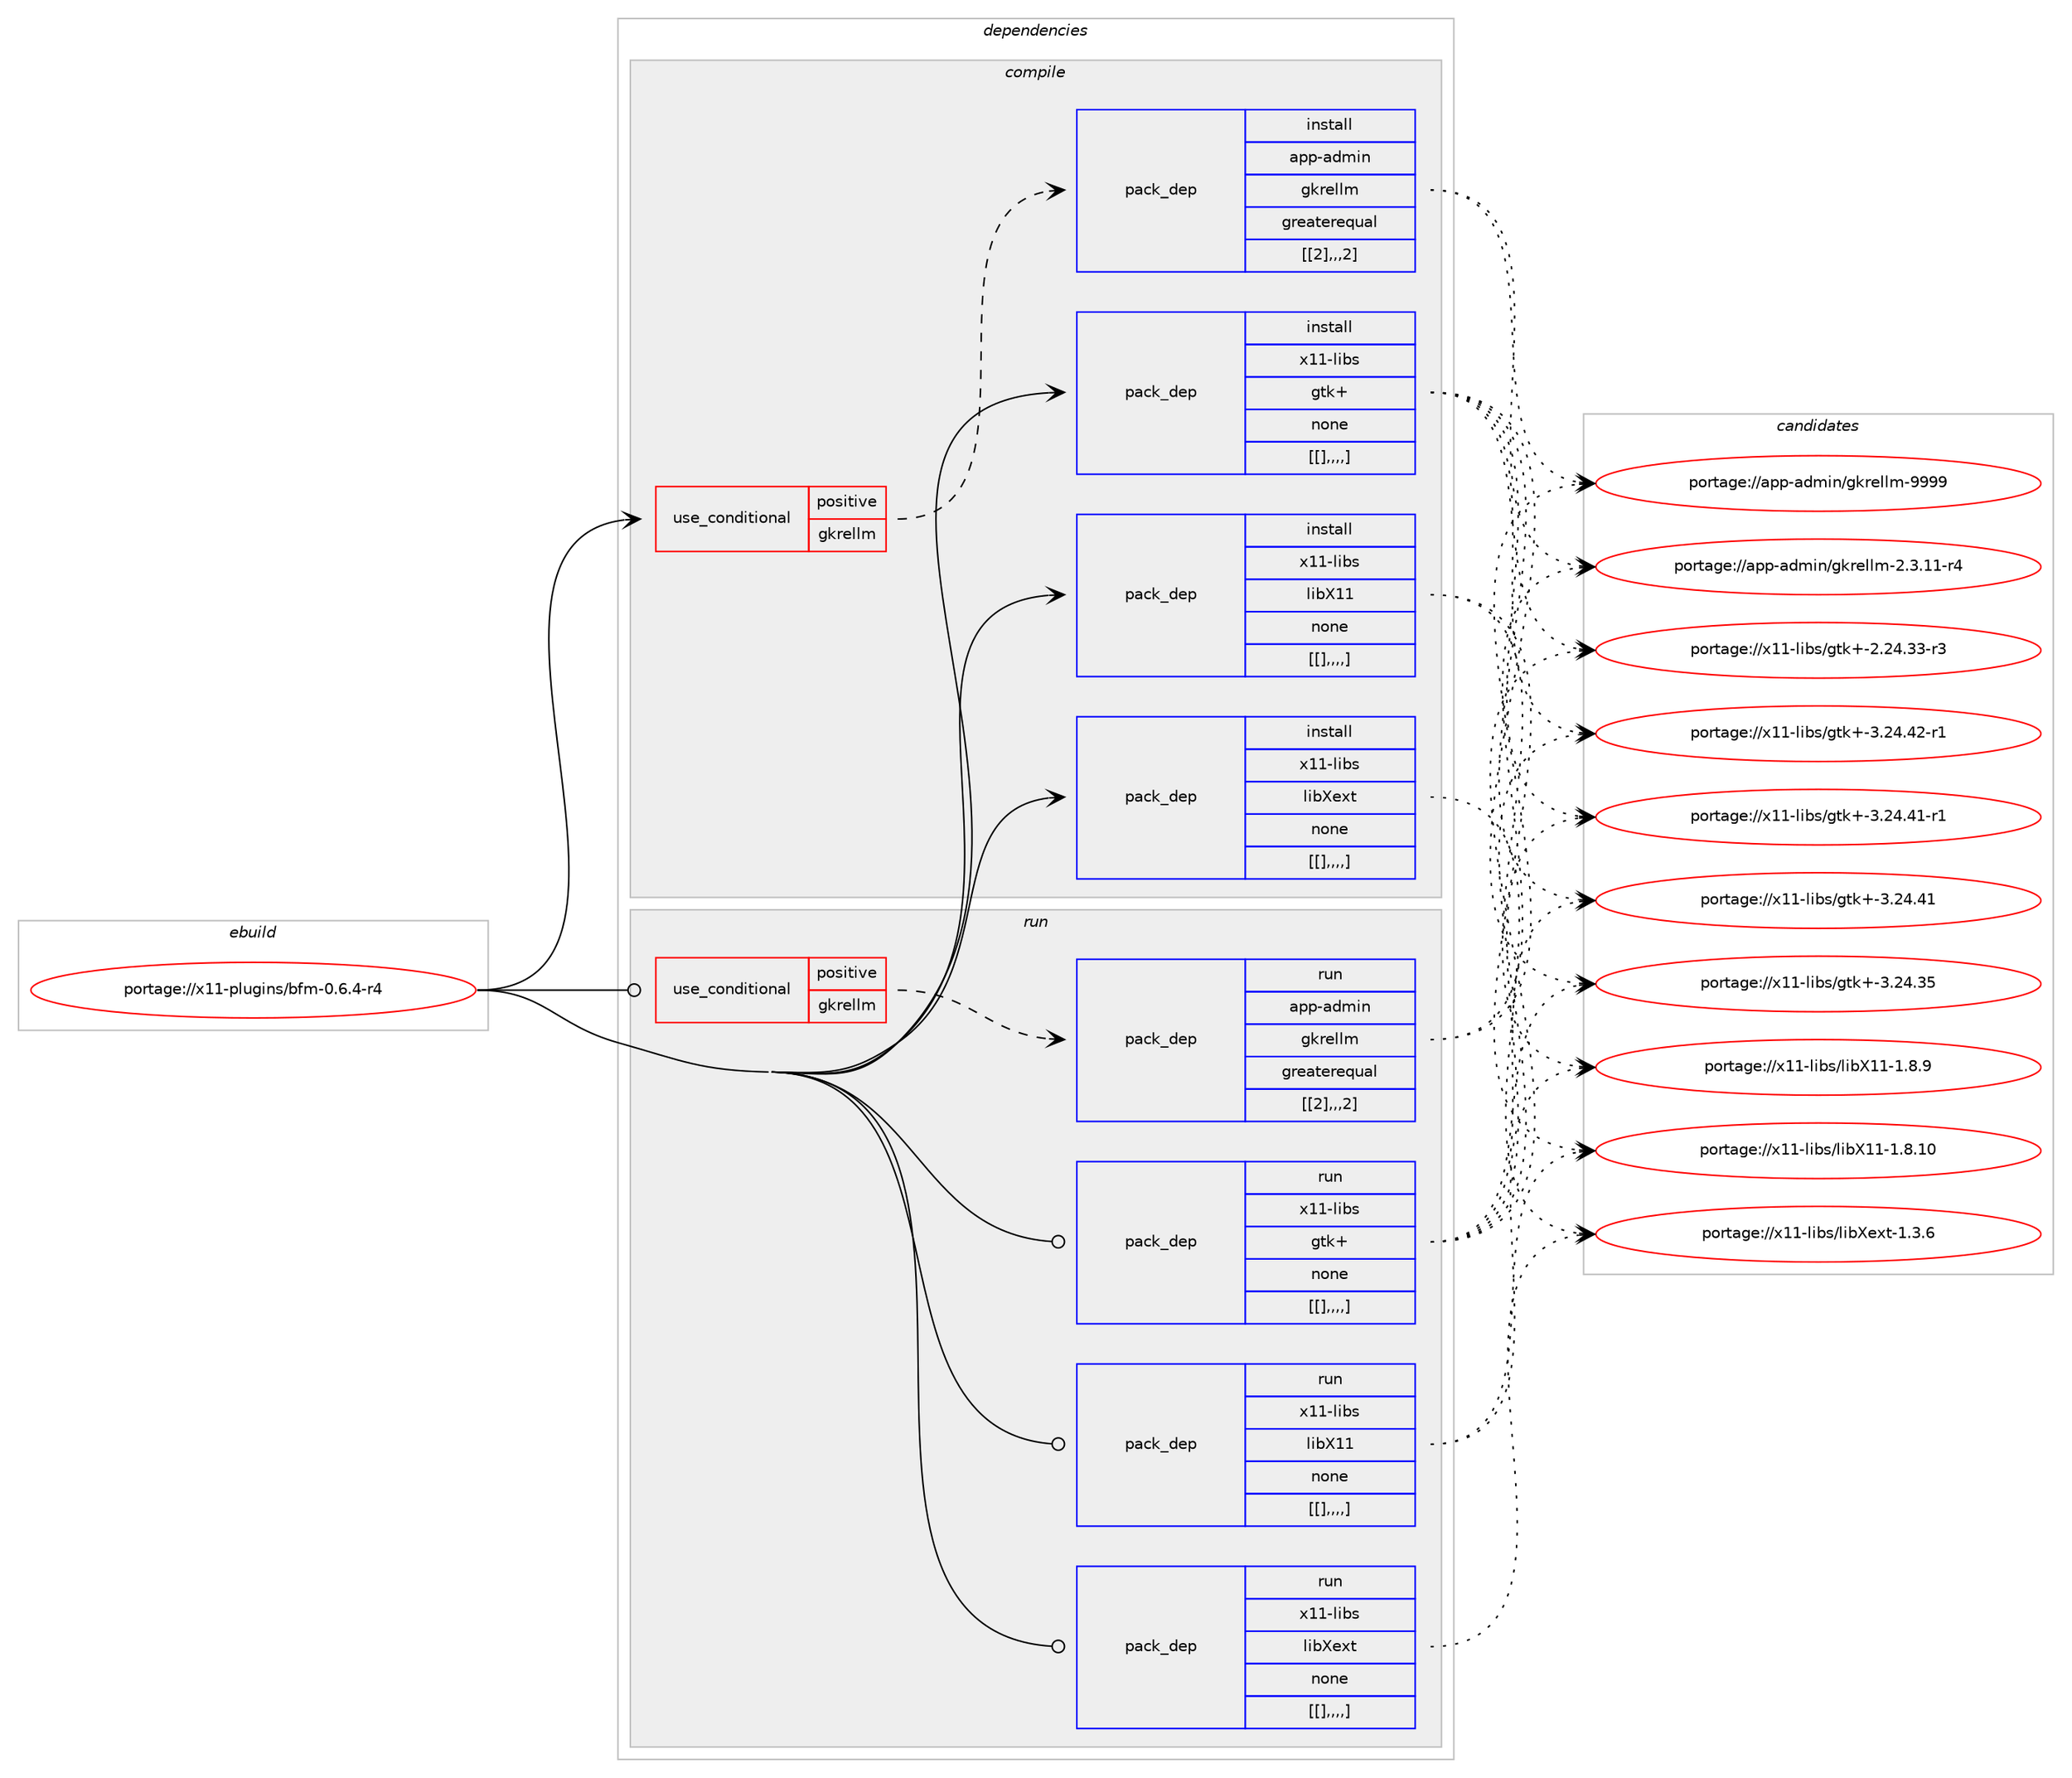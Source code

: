 digraph prolog {

# *************
# Graph options
# *************

newrank=true;
concentrate=true;
compound=true;
graph [rankdir=LR,fontname=Helvetica,fontsize=10,ranksep=1.5];#, ranksep=2.5, nodesep=0.2];
edge  [arrowhead=vee];
node  [fontname=Helvetica,fontsize=10];

# **********
# The ebuild
# **********

subgraph cluster_leftcol {
color=gray;
label=<<i>ebuild</i>>;
id [label="portage://x11-plugins/bfm-0.6.4-r4", color=red, width=4, href="../x11-plugins/bfm-0.6.4-r4.svg"];
}

# ****************
# The dependencies
# ****************

subgraph cluster_midcol {
color=gray;
label=<<i>dependencies</i>>;
subgraph cluster_compile {
fillcolor="#eeeeee";
style=filled;
label=<<i>compile</i>>;
subgraph cond127920 {
dependency484171 [label=<<TABLE BORDER="0" CELLBORDER="1" CELLSPACING="0" CELLPADDING="4"><TR><TD ROWSPAN="3" CELLPADDING="10">use_conditional</TD></TR><TR><TD>positive</TD></TR><TR><TD>gkrellm</TD></TR></TABLE>>, shape=none, color=red];
subgraph pack352697 {
dependency484172 [label=<<TABLE BORDER="0" CELLBORDER="1" CELLSPACING="0" CELLPADDING="4" WIDTH="220"><TR><TD ROWSPAN="6" CELLPADDING="30">pack_dep</TD></TR><TR><TD WIDTH="110">install</TD></TR><TR><TD>app-admin</TD></TR><TR><TD>gkrellm</TD></TR><TR><TD>greaterequal</TD></TR><TR><TD>[[2],,,2]</TD></TR></TABLE>>, shape=none, color=blue];
}
dependency484171:e -> dependency484172:w [weight=20,style="dashed",arrowhead="vee"];
}
id:e -> dependency484171:w [weight=20,style="solid",arrowhead="vee"];
subgraph pack352698 {
dependency484173 [label=<<TABLE BORDER="0" CELLBORDER="1" CELLSPACING="0" CELLPADDING="4" WIDTH="220"><TR><TD ROWSPAN="6" CELLPADDING="30">pack_dep</TD></TR><TR><TD WIDTH="110">install</TD></TR><TR><TD>x11-libs</TD></TR><TR><TD>gtk+</TD></TR><TR><TD>none</TD></TR><TR><TD>[[],,,,]</TD></TR></TABLE>>, shape=none, color=blue];
}
id:e -> dependency484173:w [weight=20,style="solid",arrowhead="vee"];
subgraph pack352699 {
dependency484174 [label=<<TABLE BORDER="0" CELLBORDER="1" CELLSPACING="0" CELLPADDING="4" WIDTH="220"><TR><TD ROWSPAN="6" CELLPADDING="30">pack_dep</TD></TR><TR><TD WIDTH="110">install</TD></TR><TR><TD>x11-libs</TD></TR><TR><TD>libX11</TD></TR><TR><TD>none</TD></TR><TR><TD>[[],,,,]</TD></TR></TABLE>>, shape=none, color=blue];
}
id:e -> dependency484174:w [weight=20,style="solid",arrowhead="vee"];
subgraph pack352700 {
dependency484175 [label=<<TABLE BORDER="0" CELLBORDER="1" CELLSPACING="0" CELLPADDING="4" WIDTH="220"><TR><TD ROWSPAN="6" CELLPADDING="30">pack_dep</TD></TR><TR><TD WIDTH="110">install</TD></TR><TR><TD>x11-libs</TD></TR><TR><TD>libXext</TD></TR><TR><TD>none</TD></TR><TR><TD>[[],,,,]</TD></TR></TABLE>>, shape=none, color=blue];
}
id:e -> dependency484175:w [weight=20,style="solid",arrowhead="vee"];
}
subgraph cluster_compileandrun {
fillcolor="#eeeeee";
style=filled;
label=<<i>compile and run</i>>;
}
subgraph cluster_run {
fillcolor="#eeeeee";
style=filled;
label=<<i>run</i>>;
subgraph cond127921 {
dependency484176 [label=<<TABLE BORDER="0" CELLBORDER="1" CELLSPACING="0" CELLPADDING="4"><TR><TD ROWSPAN="3" CELLPADDING="10">use_conditional</TD></TR><TR><TD>positive</TD></TR><TR><TD>gkrellm</TD></TR></TABLE>>, shape=none, color=red];
subgraph pack352701 {
dependency484177 [label=<<TABLE BORDER="0" CELLBORDER="1" CELLSPACING="0" CELLPADDING="4" WIDTH="220"><TR><TD ROWSPAN="6" CELLPADDING="30">pack_dep</TD></TR><TR><TD WIDTH="110">run</TD></TR><TR><TD>app-admin</TD></TR><TR><TD>gkrellm</TD></TR><TR><TD>greaterequal</TD></TR><TR><TD>[[2],,,2]</TD></TR></TABLE>>, shape=none, color=blue];
}
dependency484176:e -> dependency484177:w [weight=20,style="dashed",arrowhead="vee"];
}
id:e -> dependency484176:w [weight=20,style="solid",arrowhead="odot"];
subgraph pack352702 {
dependency484178 [label=<<TABLE BORDER="0" CELLBORDER="1" CELLSPACING="0" CELLPADDING="4" WIDTH="220"><TR><TD ROWSPAN="6" CELLPADDING="30">pack_dep</TD></TR><TR><TD WIDTH="110">run</TD></TR><TR><TD>x11-libs</TD></TR><TR><TD>gtk+</TD></TR><TR><TD>none</TD></TR><TR><TD>[[],,,,]</TD></TR></TABLE>>, shape=none, color=blue];
}
id:e -> dependency484178:w [weight=20,style="solid",arrowhead="odot"];
subgraph pack352703 {
dependency484179 [label=<<TABLE BORDER="0" CELLBORDER="1" CELLSPACING="0" CELLPADDING="4" WIDTH="220"><TR><TD ROWSPAN="6" CELLPADDING="30">pack_dep</TD></TR><TR><TD WIDTH="110">run</TD></TR><TR><TD>x11-libs</TD></TR><TR><TD>libX11</TD></TR><TR><TD>none</TD></TR><TR><TD>[[],,,,]</TD></TR></TABLE>>, shape=none, color=blue];
}
id:e -> dependency484179:w [weight=20,style="solid",arrowhead="odot"];
subgraph pack352704 {
dependency484180 [label=<<TABLE BORDER="0" CELLBORDER="1" CELLSPACING="0" CELLPADDING="4" WIDTH="220"><TR><TD ROWSPAN="6" CELLPADDING="30">pack_dep</TD></TR><TR><TD WIDTH="110">run</TD></TR><TR><TD>x11-libs</TD></TR><TR><TD>libXext</TD></TR><TR><TD>none</TD></TR><TR><TD>[[],,,,]</TD></TR></TABLE>>, shape=none, color=blue];
}
id:e -> dependency484180:w [weight=20,style="solid",arrowhead="odot"];
}
}

# **************
# The candidates
# **************

subgraph cluster_choices {
rank=same;
color=gray;
label=<<i>candidates</i>>;

subgraph choice352697 {
color=black;
nodesep=1;
choice971121124597100109105110471031071141011081081094557575757 [label="portage://app-admin/gkrellm-9999", color=red, width=4,href="../app-admin/gkrellm-9999.svg"];
choice97112112459710010910511047103107114101108108109455046514649494511452 [label="portage://app-admin/gkrellm-2.3.11-r4", color=red, width=4,href="../app-admin/gkrellm-2.3.11-r4.svg"];
dependency484172:e -> choice971121124597100109105110471031071141011081081094557575757:w [style=dotted,weight="100"];
dependency484172:e -> choice97112112459710010910511047103107114101108108109455046514649494511452:w [style=dotted,weight="100"];
}
subgraph choice352698 {
color=black;
nodesep=1;
choice12049494510810598115471031161074345514650524652504511449 [label="portage://x11-libs/gtk+-3.24.42-r1", color=red, width=4,href="../x11-libs/gtk+-3.24.42-r1.svg"];
choice12049494510810598115471031161074345514650524652494511449 [label="portage://x11-libs/gtk+-3.24.41-r1", color=red, width=4,href="../x11-libs/gtk+-3.24.41-r1.svg"];
choice1204949451081059811547103116107434551465052465249 [label="portage://x11-libs/gtk+-3.24.41", color=red, width=4,href="../x11-libs/gtk+-3.24.41.svg"];
choice1204949451081059811547103116107434551465052465153 [label="portage://x11-libs/gtk+-3.24.35", color=red, width=4,href="../x11-libs/gtk+-3.24.35.svg"];
choice12049494510810598115471031161074345504650524651514511451 [label="portage://x11-libs/gtk+-2.24.33-r3", color=red, width=4,href="../x11-libs/gtk+-2.24.33-r3.svg"];
dependency484173:e -> choice12049494510810598115471031161074345514650524652504511449:w [style=dotted,weight="100"];
dependency484173:e -> choice12049494510810598115471031161074345514650524652494511449:w [style=dotted,weight="100"];
dependency484173:e -> choice1204949451081059811547103116107434551465052465249:w [style=dotted,weight="100"];
dependency484173:e -> choice1204949451081059811547103116107434551465052465153:w [style=dotted,weight="100"];
dependency484173:e -> choice12049494510810598115471031161074345504650524651514511451:w [style=dotted,weight="100"];
}
subgraph choice352699 {
color=black;
nodesep=1;
choice12049494510810598115471081059888494945494656464948 [label="portage://x11-libs/libX11-1.8.10", color=red, width=4,href="../x11-libs/libX11-1.8.10.svg"];
choice120494945108105981154710810598884949454946564657 [label="portage://x11-libs/libX11-1.8.9", color=red, width=4,href="../x11-libs/libX11-1.8.9.svg"];
dependency484174:e -> choice12049494510810598115471081059888494945494656464948:w [style=dotted,weight="100"];
dependency484174:e -> choice120494945108105981154710810598884949454946564657:w [style=dotted,weight="100"];
}
subgraph choice352700 {
color=black;
nodesep=1;
choice12049494510810598115471081059888101120116454946514654 [label="portage://x11-libs/libXext-1.3.6", color=red, width=4,href="../x11-libs/libXext-1.3.6.svg"];
dependency484175:e -> choice12049494510810598115471081059888101120116454946514654:w [style=dotted,weight="100"];
}
subgraph choice352701 {
color=black;
nodesep=1;
choice971121124597100109105110471031071141011081081094557575757 [label="portage://app-admin/gkrellm-9999", color=red, width=4,href="../app-admin/gkrellm-9999.svg"];
choice97112112459710010910511047103107114101108108109455046514649494511452 [label="portage://app-admin/gkrellm-2.3.11-r4", color=red, width=4,href="../app-admin/gkrellm-2.3.11-r4.svg"];
dependency484177:e -> choice971121124597100109105110471031071141011081081094557575757:w [style=dotted,weight="100"];
dependency484177:e -> choice97112112459710010910511047103107114101108108109455046514649494511452:w [style=dotted,weight="100"];
}
subgraph choice352702 {
color=black;
nodesep=1;
choice12049494510810598115471031161074345514650524652504511449 [label="portage://x11-libs/gtk+-3.24.42-r1", color=red, width=4,href="../x11-libs/gtk+-3.24.42-r1.svg"];
choice12049494510810598115471031161074345514650524652494511449 [label="portage://x11-libs/gtk+-3.24.41-r1", color=red, width=4,href="../x11-libs/gtk+-3.24.41-r1.svg"];
choice1204949451081059811547103116107434551465052465249 [label="portage://x11-libs/gtk+-3.24.41", color=red, width=4,href="../x11-libs/gtk+-3.24.41.svg"];
choice1204949451081059811547103116107434551465052465153 [label="portage://x11-libs/gtk+-3.24.35", color=red, width=4,href="../x11-libs/gtk+-3.24.35.svg"];
choice12049494510810598115471031161074345504650524651514511451 [label="portage://x11-libs/gtk+-2.24.33-r3", color=red, width=4,href="../x11-libs/gtk+-2.24.33-r3.svg"];
dependency484178:e -> choice12049494510810598115471031161074345514650524652504511449:w [style=dotted,weight="100"];
dependency484178:e -> choice12049494510810598115471031161074345514650524652494511449:w [style=dotted,weight="100"];
dependency484178:e -> choice1204949451081059811547103116107434551465052465249:w [style=dotted,weight="100"];
dependency484178:e -> choice1204949451081059811547103116107434551465052465153:w [style=dotted,weight="100"];
dependency484178:e -> choice12049494510810598115471031161074345504650524651514511451:w [style=dotted,weight="100"];
}
subgraph choice352703 {
color=black;
nodesep=1;
choice12049494510810598115471081059888494945494656464948 [label="portage://x11-libs/libX11-1.8.10", color=red, width=4,href="../x11-libs/libX11-1.8.10.svg"];
choice120494945108105981154710810598884949454946564657 [label="portage://x11-libs/libX11-1.8.9", color=red, width=4,href="../x11-libs/libX11-1.8.9.svg"];
dependency484179:e -> choice12049494510810598115471081059888494945494656464948:w [style=dotted,weight="100"];
dependency484179:e -> choice120494945108105981154710810598884949454946564657:w [style=dotted,weight="100"];
}
subgraph choice352704 {
color=black;
nodesep=1;
choice12049494510810598115471081059888101120116454946514654 [label="portage://x11-libs/libXext-1.3.6", color=red, width=4,href="../x11-libs/libXext-1.3.6.svg"];
dependency484180:e -> choice12049494510810598115471081059888101120116454946514654:w [style=dotted,weight="100"];
}
}

}
